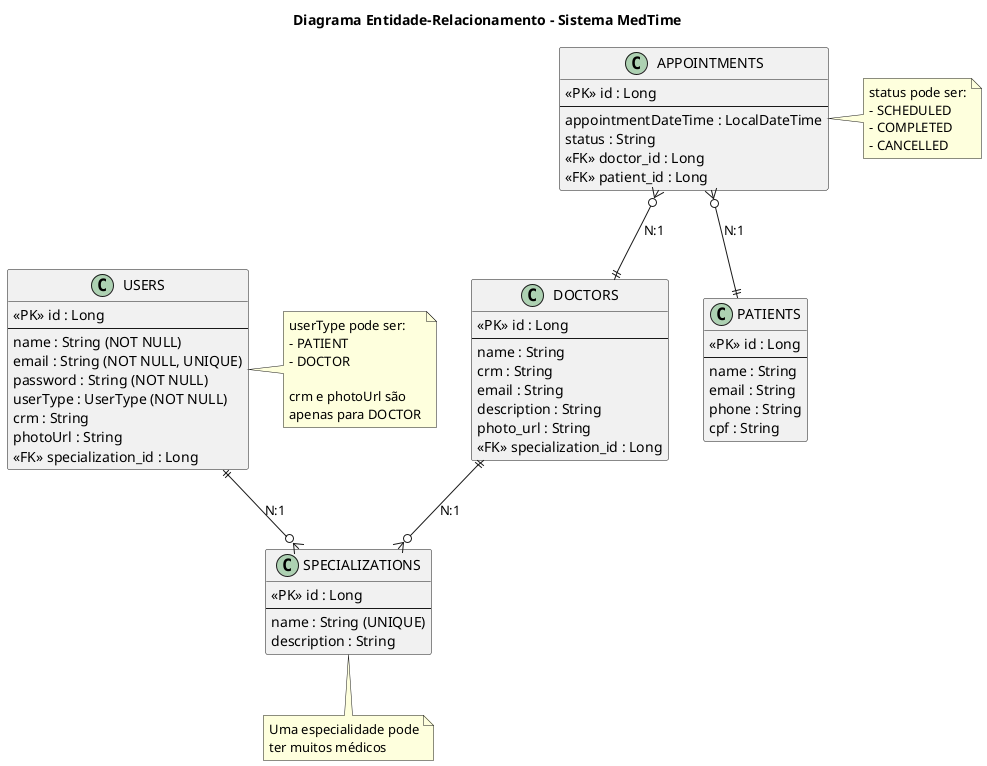 @startuml Diagrama Entidade-Relacionamento - MedTime

!define ENTITY class
!define PK <<PK>>
!define FK <<FK>>

title Diagrama Entidade-Relacionamento - Sistema MedTime

ENTITY USERS {
  PK id : Long
  --
  name : String (NOT NULL)
  email : String (NOT NULL, UNIQUE)
  password : String (NOT NULL)
  userType : UserType (NOT NULL)
  crm : String
  photoUrl : String
  FK specialization_id : Long
}

ENTITY DOCTORS {
  PK id : Long
  --
  name : String
  crm : String
  email : String
  description : String
  photo_url : String
  FK specialization_id : Long
}

ENTITY PATIENTS {
  PK id : Long
  --
  name : String
  email : String
  phone : String
  cpf : String
}

ENTITY SPECIALIZATIONS {
  PK id : Long
  --
  name : String (UNIQUE)
  description : String
}

ENTITY APPOINTMENTS {
  PK id : Long
  --
  appointmentDateTime : LocalDateTime
  status : String
  FK doctor_id : Long
  FK patient_id : Long
}

' Relacionamentos
USERS ||--o{ SPECIALIZATIONS : "N:1"
DOCTORS ||--o{ SPECIALIZATIONS : "N:1"
APPOINTMENTS }o--|| DOCTORS : "N:1"
APPOINTMENTS }o--|| PATIENTS : "N:1"

note right of USERS
  userType pode ser:
  - PATIENT
  - DOCTOR
  
  crm e photoUrl são
  apenas para DOCTOR
end note

note right of APPOINTMENTS
  status pode ser:
  - SCHEDULED
  - COMPLETED
  - CANCELLED
end note

note bottom of SPECIALIZATIONS
  Uma especialidade pode
  ter muitos médicos
end note

@enduml 